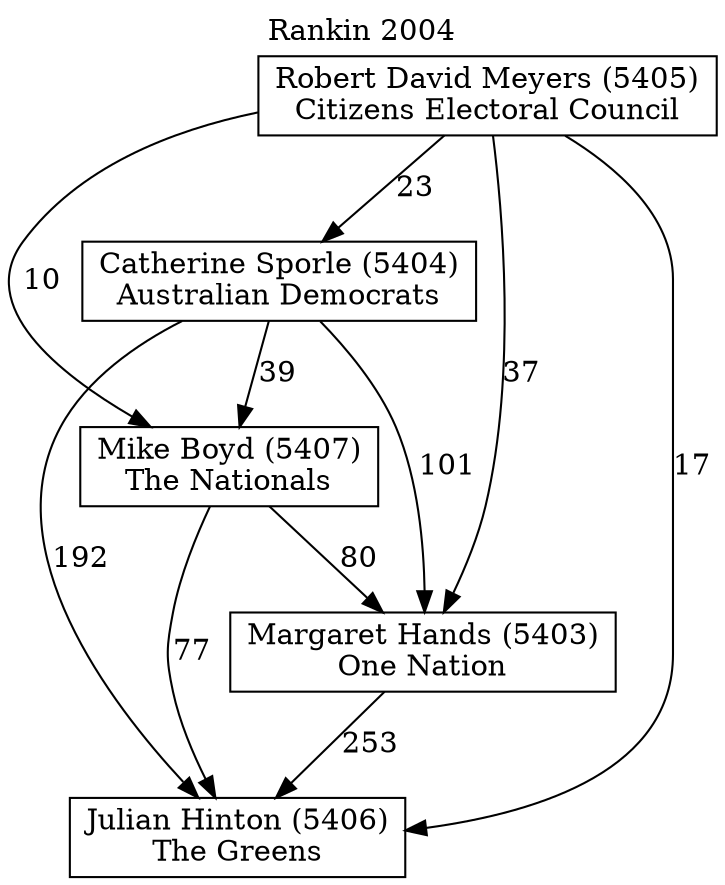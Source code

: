 // House preference flow
digraph "Julian Hinton (5406)_Rankin_2004" {
	graph [label="Rankin 2004" labelloc=t mclimit=10]
	node [shape=box]
	"Catherine Sporle (5404)" [label="Catherine Sporle (5404)
Australian Democrats"]
	"Julian Hinton (5406)" [label="Julian Hinton (5406)
The Greens"]
	"Margaret Hands (5403)" [label="Margaret Hands (5403)
One Nation"]
	"Mike Boyd (5407)" [label="Mike Boyd (5407)
The Nationals"]
	"Robert David Meyers (5405)" [label="Robert David Meyers (5405)
Citizens Electoral Council"]
	"Catherine Sporle (5404)" -> "Julian Hinton (5406)" [label=192]
	"Catherine Sporle (5404)" -> "Margaret Hands (5403)" [label=101]
	"Catherine Sporle (5404)" -> "Mike Boyd (5407)" [label=39]
	"Margaret Hands (5403)" -> "Julian Hinton (5406)" [label=253]
	"Mike Boyd (5407)" -> "Julian Hinton (5406)" [label=77]
	"Mike Boyd (5407)" -> "Margaret Hands (5403)" [label=80]
	"Robert David Meyers (5405)" -> "Catherine Sporle (5404)" [label=23]
	"Robert David Meyers (5405)" -> "Julian Hinton (5406)" [label=17]
	"Robert David Meyers (5405)" -> "Margaret Hands (5403)" [label=37]
	"Robert David Meyers (5405)" -> "Mike Boyd (5407)" [label=10]
}
